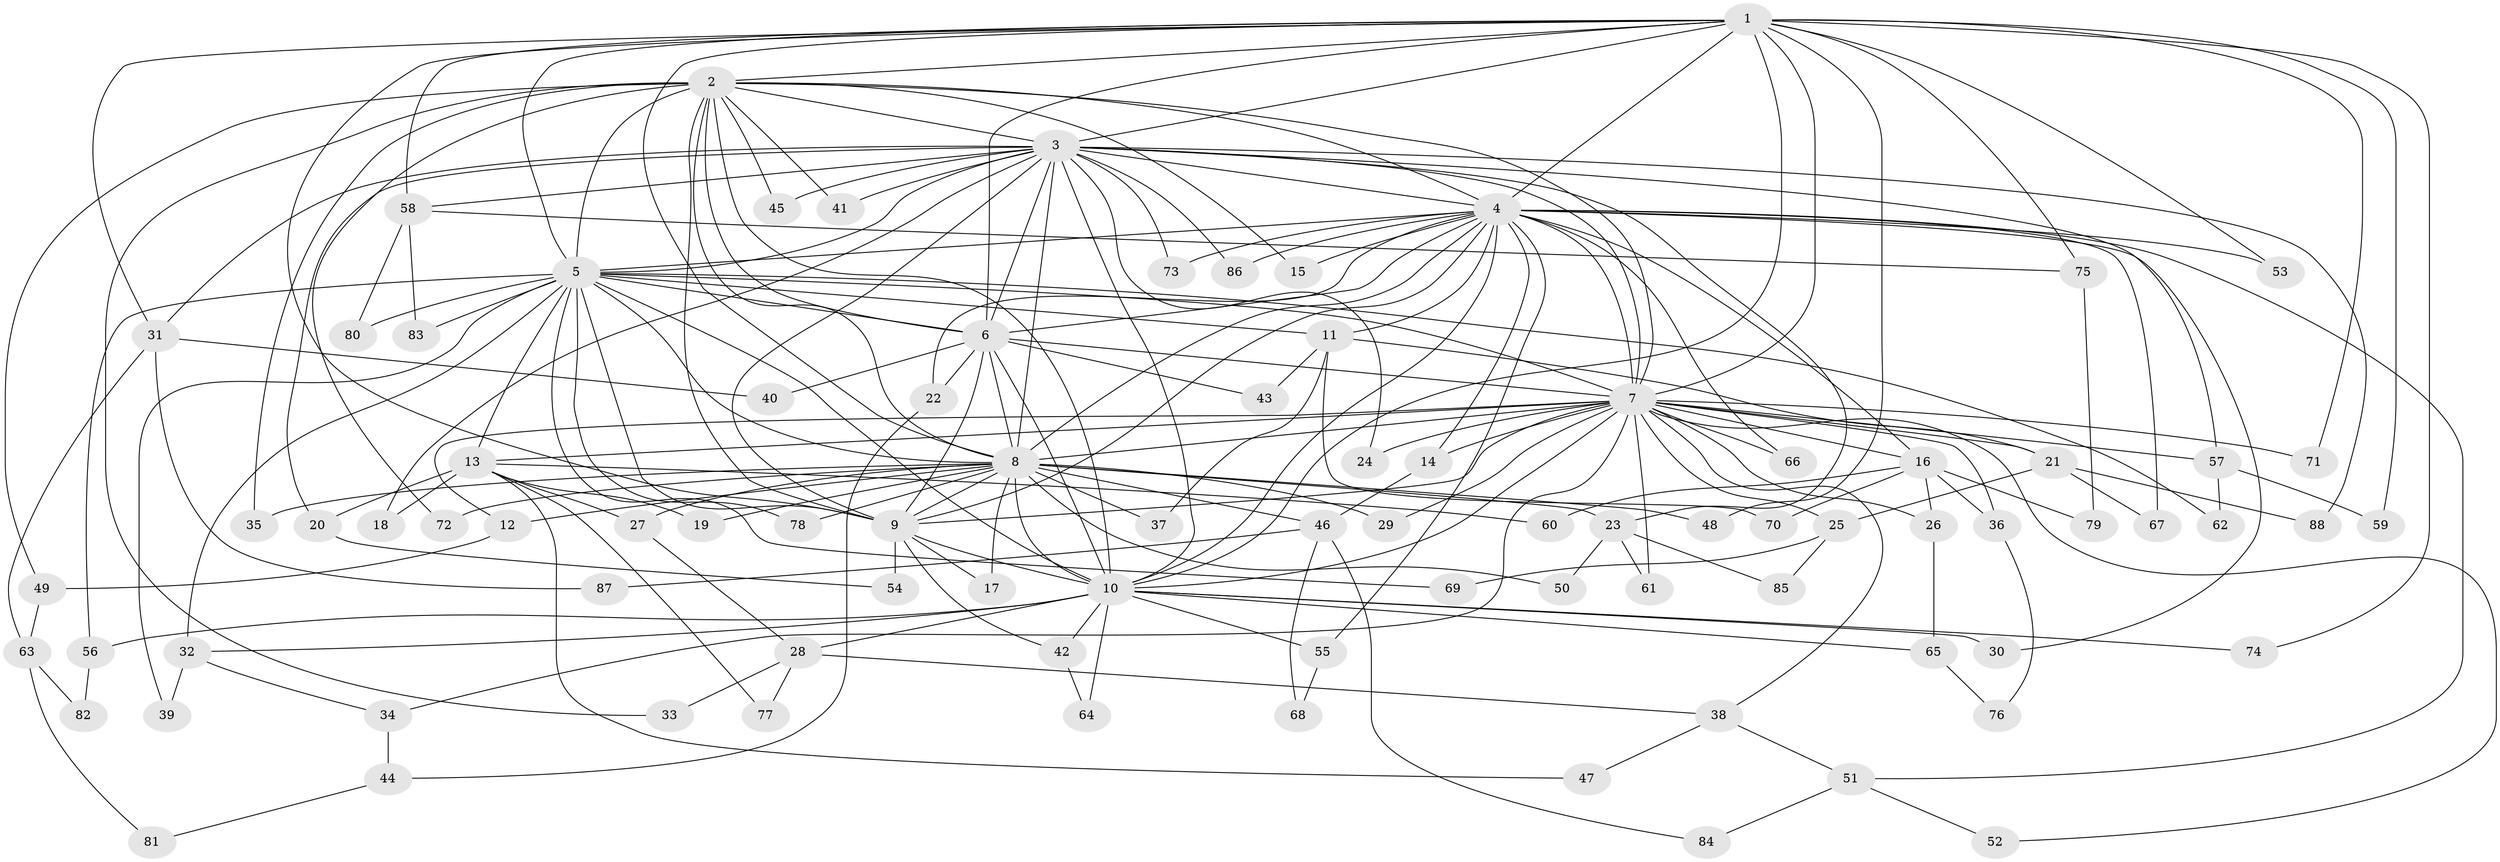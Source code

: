 // Generated by graph-tools (version 1.1) at 2025/49/03/09/25 03:49:27]
// undirected, 88 vertices, 201 edges
graph export_dot {
graph [start="1"]
  node [color=gray90,style=filled];
  1;
  2;
  3;
  4;
  5;
  6;
  7;
  8;
  9;
  10;
  11;
  12;
  13;
  14;
  15;
  16;
  17;
  18;
  19;
  20;
  21;
  22;
  23;
  24;
  25;
  26;
  27;
  28;
  29;
  30;
  31;
  32;
  33;
  34;
  35;
  36;
  37;
  38;
  39;
  40;
  41;
  42;
  43;
  44;
  45;
  46;
  47;
  48;
  49;
  50;
  51;
  52;
  53;
  54;
  55;
  56;
  57;
  58;
  59;
  60;
  61;
  62;
  63;
  64;
  65;
  66;
  67;
  68;
  69;
  70;
  71;
  72;
  73;
  74;
  75;
  76;
  77;
  78;
  79;
  80;
  81;
  82;
  83;
  84;
  85;
  86;
  87;
  88;
  1 -- 2;
  1 -- 3;
  1 -- 4;
  1 -- 5;
  1 -- 6;
  1 -- 7;
  1 -- 8;
  1 -- 9;
  1 -- 10;
  1 -- 31;
  1 -- 48;
  1 -- 53;
  1 -- 58;
  1 -- 59;
  1 -- 71;
  1 -- 74;
  1 -- 75;
  2 -- 3;
  2 -- 4;
  2 -- 5;
  2 -- 6;
  2 -- 7;
  2 -- 8;
  2 -- 9;
  2 -- 10;
  2 -- 15;
  2 -- 33;
  2 -- 35;
  2 -- 41;
  2 -- 45;
  2 -- 49;
  2 -- 72;
  3 -- 4;
  3 -- 5;
  3 -- 6;
  3 -- 7;
  3 -- 8;
  3 -- 9;
  3 -- 10;
  3 -- 18;
  3 -- 20;
  3 -- 23;
  3 -- 24;
  3 -- 31;
  3 -- 41;
  3 -- 45;
  3 -- 57;
  3 -- 58;
  3 -- 73;
  3 -- 86;
  3 -- 88;
  4 -- 5;
  4 -- 6;
  4 -- 7;
  4 -- 8;
  4 -- 9;
  4 -- 10;
  4 -- 11;
  4 -- 14;
  4 -- 15;
  4 -- 16;
  4 -- 22;
  4 -- 30;
  4 -- 51;
  4 -- 53;
  4 -- 55;
  4 -- 66;
  4 -- 67;
  4 -- 73;
  4 -- 86;
  5 -- 6;
  5 -- 7;
  5 -- 8;
  5 -- 9;
  5 -- 10;
  5 -- 11;
  5 -- 13;
  5 -- 32;
  5 -- 39;
  5 -- 56;
  5 -- 62;
  5 -- 69;
  5 -- 78;
  5 -- 80;
  5 -- 83;
  6 -- 7;
  6 -- 8;
  6 -- 9;
  6 -- 10;
  6 -- 22;
  6 -- 40;
  6 -- 43;
  7 -- 8;
  7 -- 9;
  7 -- 10;
  7 -- 12;
  7 -- 13;
  7 -- 14;
  7 -- 16;
  7 -- 21;
  7 -- 24;
  7 -- 25;
  7 -- 26;
  7 -- 29;
  7 -- 34;
  7 -- 36;
  7 -- 38;
  7 -- 52;
  7 -- 57;
  7 -- 61;
  7 -- 66;
  7 -- 71;
  8 -- 9;
  8 -- 10;
  8 -- 12;
  8 -- 17;
  8 -- 19;
  8 -- 23;
  8 -- 27;
  8 -- 29;
  8 -- 35;
  8 -- 37;
  8 -- 46;
  8 -- 48;
  8 -- 50;
  8 -- 72;
  8 -- 78;
  9 -- 10;
  9 -- 17;
  9 -- 42;
  9 -- 54;
  10 -- 28;
  10 -- 30;
  10 -- 32;
  10 -- 42;
  10 -- 55;
  10 -- 56;
  10 -- 64;
  10 -- 65;
  10 -- 74;
  11 -- 21;
  11 -- 37;
  11 -- 43;
  11 -- 70;
  12 -- 49;
  13 -- 18;
  13 -- 19;
  13 -- 20;
  13 -- 27;
  13 -- 47;
  13 -- 60;
  13 -- 77;
  14 -- 46;
  16 -- 26;
  16 -- 36;
  16 -- 60;
  16 -- 70;
  16 -- 79;
  20 -- 54;
  21 -- 25;
  21 -- 67;
  21 -- 88;
  22 -- 44;
  23 -- 50;
  23 -- 61;
  23 -- 85;
  25 -- 69;
  25 -- 85;
  26 -- 65;
  27 -- 28;
  28 -- 33;
  28 -- 38;
  28 -- 77;
  31 -- 40;
  31 -- 63;
  31 -- 87;
  32 -- 34;
  32 -- 39;
  34 -- 44;
  36 -- 76;
  38 -- 47;
  38 -- 51;
  42 -- 64;
  44 -- 81;
  46 -- 68;
  46 -- 84;
  46 -- 87;
  49 -- 63;
  51 -- 52;
  51 -- 84;
  55 -- 68;
  56 -- 82;
  57 -- 59;
  57 -- 62;
  58 -- 75;
  58 -- 80;
  58 -- 83;
  63 -- 81;
  63 -- 82;
  65 -- 76;
  75 -- 79;
}
